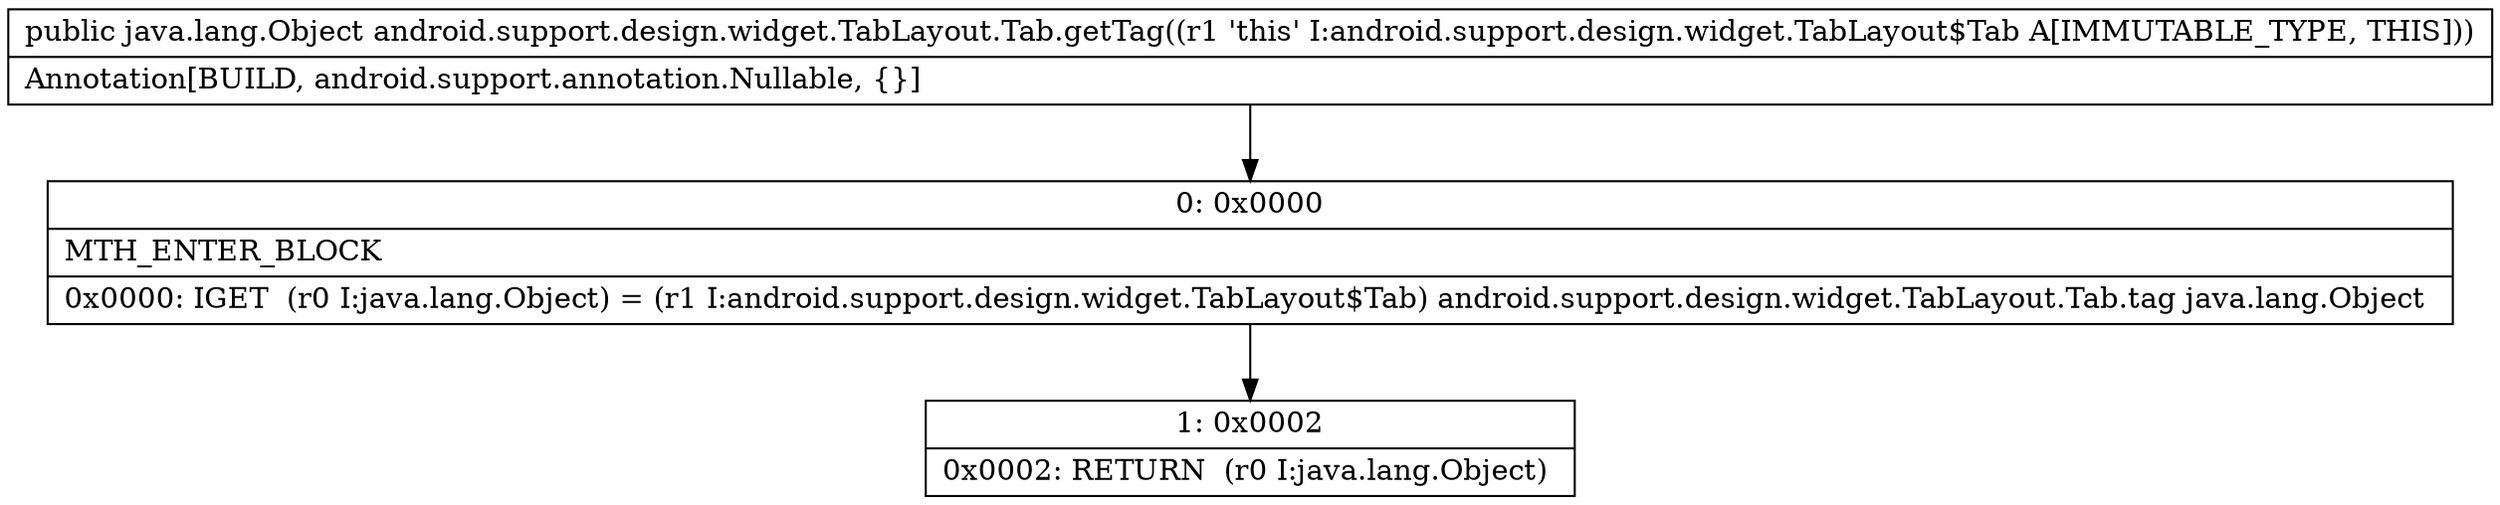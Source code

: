 digraph "CFG forandroid.support.design.widget.TabLayout.Tab.getTag()Ljava\/lang\/Object;" {
Node_0 [shape=record,label="{0\:\ 0x0000|MTH_ENTER_BLOCK\l|0x0000: IGET  (r0 I:java.lang.Object) = (r1 I:android.support.design.widget.TabLayout$Tab) android.support.design.widget.TabLayout.Tab.tag java.lang.Object \l}"];
Node_1 [shape=record,label="{1\:\ 0x0002|0x0002: RETURN  (r0 I:java.lang.Object) \l}"];
MethodNode[shape=record,label="{public java.lang.Object android.support.design.widget.TabLayout.Tab.getTag((r1 'this' I:android.support.design.widget.TabLayout$Tab A[IMMUTABLE_TYPE, THIS]))  | Annotation[BUILD, android.support.annotation.Nullable, \{\}]\l}"];
MethodNode -> Node_0;
Node_0 -> Node_1;
}


